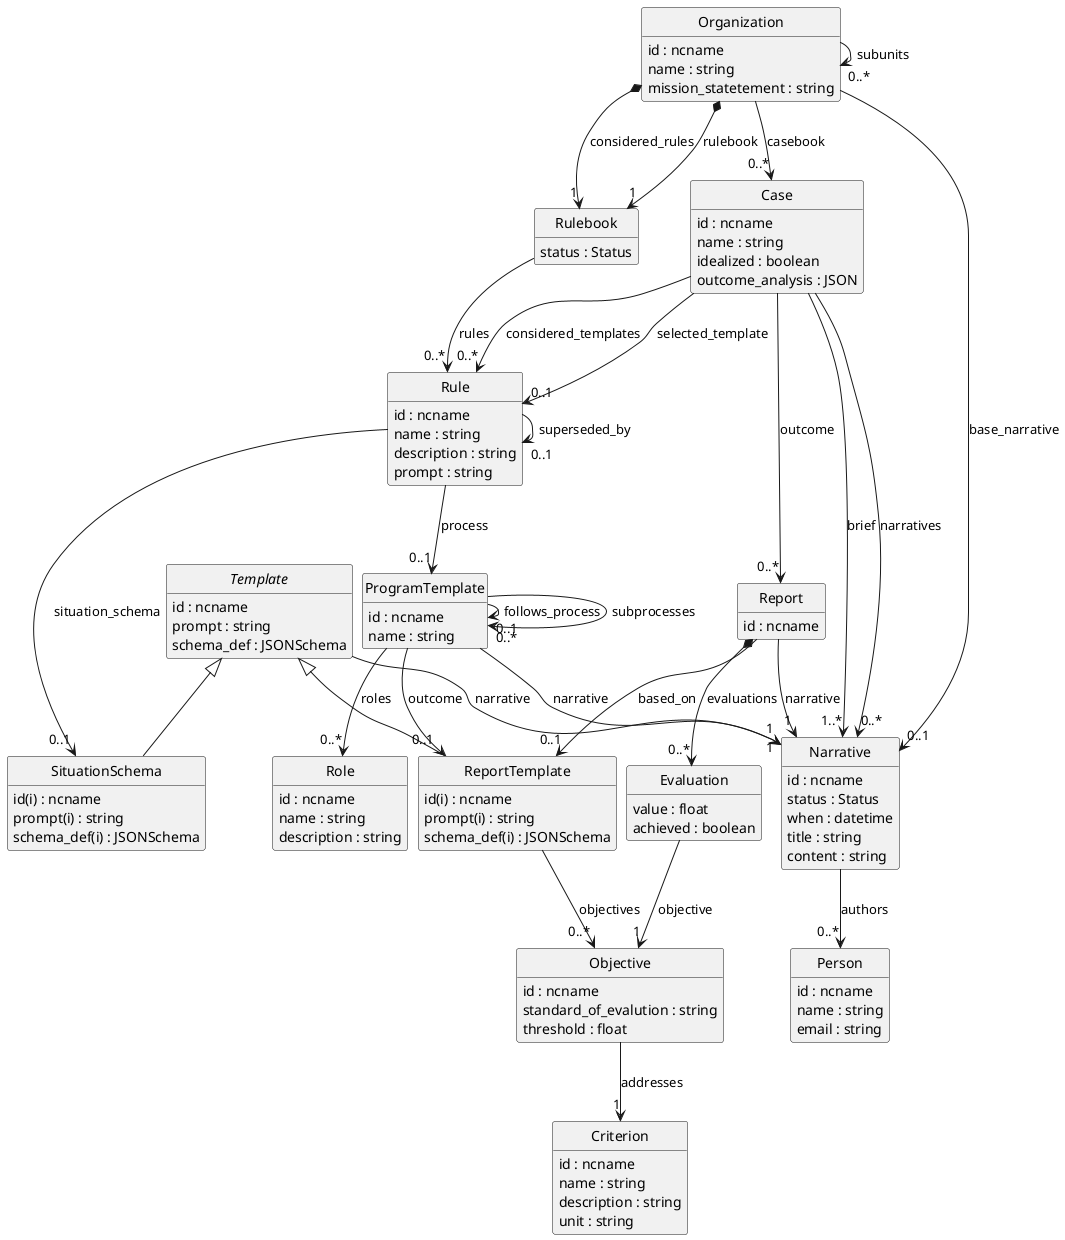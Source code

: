 @startuml
skinparam nodesep 10
hide circle
hide empty members
abstract "Template" [[{A schema that can be applied to a story}]] {
    {field} id : ncname  
    {field} prompt : string  
    {field} schema_def : JSONSchema  
}
class "Narrative" [[{A narrative description of either a concrete or abstracted Case or ProgramTemplate. There can be many narratives.}]] {
    {field} id : ncname  
    {field} status : Status  
    {field} when : datetime  
    {field} title : string  
    {field} content : string  
}
class "SituationSchema" [[{None}]] {
    {field} id(i) : ncname  
    {field} prompt(i) : string  
    {field} schema_def(i) : JSONSchema  
}
class "ReportTemplate" [[{A template that describes a category of outcome we expect at the end of a ProcessTemplate, and especially the criteria we intend to measure at the end of the process.}]] {
    {field} id(i) : ncname  
    {field} prompt(i) : string  
    {field} schema_def(i) : JSONSchema  
}
"Template" --> "1" "Narrative" : "narrative"
"Template" ^-- "SituationSchema"
"Template" ^-- "ReportTemplate"
class "Rule" [[{The template that describes an entry in our best practice workbook, consisting of an (abstracted) situation we try to solve, and the process we intend to use to solve it.}]] {
    {field} id : ncname  
    {field} name : string  
    {field} description : string  
    {field} prompt : string  
}
"Rule" --> "0..1" "SituationSchema" : "situation_schema"
class "Rulebook" [[{A set of rules}]] {
    {field} status : Status  
}
class "Organization" [[{An organization where persons work}]] {
    {field} id : ncname  
    {field} name : string  
    {field} mission_statetement : string  
}
"Rulebook" --> "0..*" "Rule" : "rules"
"Organization" *--> "1" "Rulebook" : "considered_rules"
"Organization" *--> "1" "Rulebook" : "rulebook"
class "ProgramTemplate" [[{The actual process we will use to solve a given problem.}]] {
    {field} id : ncname  
    {field} name : string  
}
class "Case" [[{The narrative description of an individual work unit we have solved or intend to solve.}]] {
    {field} id : ncname  
    {field} name : string  
    {field} idealized : boolean  
    {field} outcome_analysis : JSON  
}
"Rule" --> "0..1" "Rule" : "superseded_by"
"Rule" --> "0..1" "ProgramTemplate" : "process"
"Case" --> "0..*" "Rule" : "considered_templates"
"Case" --> "0..1" "Rule" : "selected_template"
class "Role" [[{A process involves certain actors playing certain roles in the process. This describes the roles.}]] {
    {field} id : ncname  
    {field} name : string  
    {field} description : string  
}
"ProgramTemplate" --> "0..*" "Role" : "roles"
class "Objective" [[{None}]] {
    {field} id : ncname  
    {field} standard_of_evalution : string  
    {field} threshold : float  
}
class "Report" [[{A report contains a narrative and evaluations}]] {
    {field} id : ncname  
}
"ReportTemplate" --> "0..*" "Objective" : "objectives"
"ProgramTemplate" --> "0..1" "ReportTemplate" : "outcome"
"Report" --> "0..1" "ReportTemplate" : "based_on"
class "Evaluation" [[{The evaluation of an outcome with respect to one of the Program's Criteria}]] {
    {field} value : float  
    {field} achieved : boolean  
}
"Report" *--> "0..*" "Evaluation" : "evaluations"
"Report" --> "1" "Narrative" : "narrative"
"Case" --> "0..*" "Report" : "outcome"
"ProgramTemplate" --> "0..1" "ProgramTemplate" : "follows_process"
"ProgramTemplate" --> "0..*" "ProgramTemplate" : "subprocesses"
"ProgramTemplate" --> "1" "Narrative" : "narrative"
class "Person" [[{A person involved in a process}]] {
    {field} id : ncname  
    {field} name : string  
    {field} email : string  
}
"Narrative" --> "0..*" "Person" : "authors"
"Organization" --> "0..*" "Case" : "casebook"
"Organization" --> "0..*" "Organization" : "subunits"
"Organization" --> "0..1" "Narrative" : "base_narrative"
class "Criterion" [[{A description of a criterion by which outcomes will be evaluated. E.g. A KPI is a Criterion.}]] {
    {field} id : ncname  
    {field} name : string  
    {field} description : string  
    {field} unit : string  
}
"Objective" --> "1" "Criterion" : "addresses"
"Evaluation" --> "1" "Objective" : "objective"
"Case" --> "1..*" "Narrative" : "brief"
"Case" --> "0..*" "Narrative" : "narratives"
@enduml
